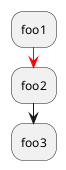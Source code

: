 {
  "sha1": "9b2mrg2ha8th8pghoqtm093a825kpf4",
  "insertion": {
    "when": "2024-05-30T20:48:21.642Z",
    "user": "plantuml@gmail.com"
  }
}
@startuml
:foo1;
link #red
:foo2;
:foo3;
@enduml
